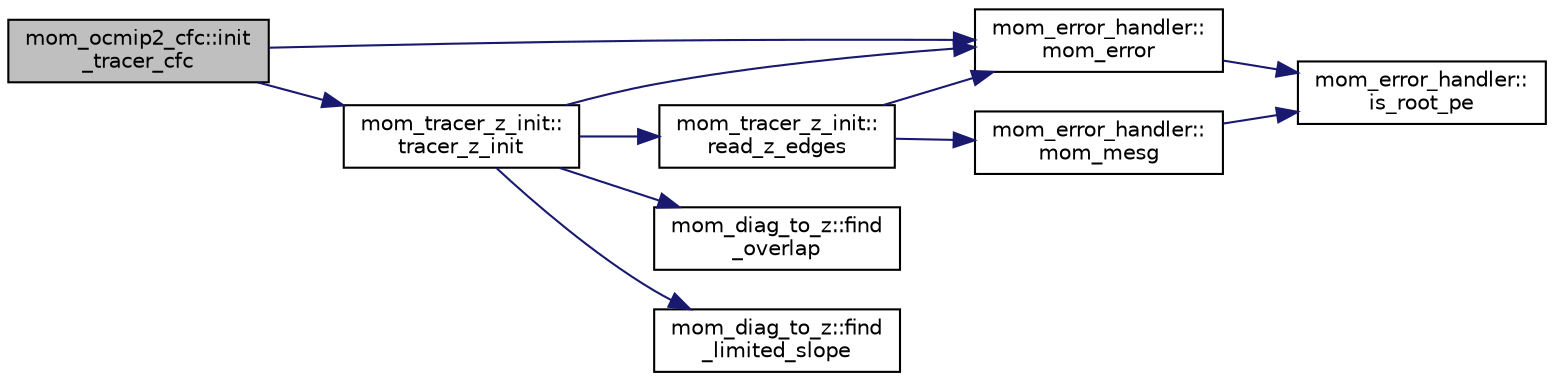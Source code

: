 digraph "mom_ocmip2_cfc::init_tracer_cfc"
{
 // INTERACTIVE_SVG=YES
  edge [fontname="Helvetica",fontsize="10",labelfontname="Helvetica",labelfontsize="10"];
  node [fontname="Helvetica",fontsize="10",shape=record];
  rankdir="LR";
  Node0 [label="mom_ocmip2_cfc::init\l_tracer_cfc",height=0.2,width=0.4,color="black", fillcolor="grey75", style="filled", fontcolor="black"];
  Node0 -> Node1 [color="midnightblue",fontsize="10",style="solid",fontname="Helvetica"];
  Node1 [label="mom_error_handler::\lmom_error",height=0.2,width=0.4,color="black", fillcolor="white", style="filled",URL="$namespacemom__error__handler.html#a460cfb79a06c29fc249952c2a3710d67"];
  Node1 -> Node2 [color="midnightblue",fontsize="10",style="solid",fontname="Helvetica"];
  Node2 [label="mom_error_handler::\lis_root_pe",height=0.2,width=0.4,color="black", fillcolor="white", style="filled",URL="$namespacemom__error__handler.html#ad5f00a53059c72fe2332d1436c80ca71"];
  Node0 -> Node3 [color="midnightblue",fontsize="10",style="solid",fontname="Helvetica"];
  Node3 [label="mom_tracer_z_init::\ltracer_z_init",height=0.2,width=0.4,color="black", fillcolor="white", style="filled",URL="$namespacemom__tracer__z__init.html#a153c8859a6918fc350976a4a7c279c79"];
  Node3 -> Node4 [color="midnightblue",fontsize="10",style="solid",fontname="Helvetica"];
  Node4 [label="mom_tracer_z_init::\lread_z_edges",height=0.2,width=0.4,color="black", fillcolor="white", style="filled",URL="$namespacemom__tracer__z__init.html#a00e2eb419a924624bf8ae6d84e64ef47"];
  Node4 -> Node1 [color="midnightblue",fontsize="10",style="solid",fontname="Helvetica"];
  Node4 -> Node5 [color="midnightblue",fontsize="10",style="solid",fontname="Helvetica"];
  Node5 [label="mom_error_handler::\lmom_mesg",height=0.2,width=0.4,color="black", fillcolor="white", style="filled",URL="$namespacemom__error__handler.html#a1c462df7b61f1296407b4af51dfeceab"];
  Node5 -> Node2 [color="midnightblue",fontsize="10",style="solid",fontname="Helvetica"];
  Node3 -> Node1 [color="midnightblue",fontsize="10",style="solid",fontname="Helvetica"];
  Node3 -> Node6 [color="midnightblue",fontsize="10",style="solid",fontname="Helvetica"];
  Node6 [label="mom_diag_to_z::find\l_overlap",height=0.2,width=0.4,color="black", fillcolor="white", style="filled",URL="$namespacemom__diag__to__z.html#a7bb6af99ccb5eb1daf7473663ca19aea",tooltip="This subroutine determines the layers bounded by interfaces e that overlap with the depth range betwe..."];
  Node3 -> Node7 [color="midnightblue",fontsize="10",style="solid",fontname="Helvetica"];
  Node7 [label="mom_diag_to_z::find\l_limited_slope",height=0.2,width=0.4,color="black", fillcolor="white", style="filled",URL="$namespacemom__diag__to__z.html#a55f6203cfb483bb62c543f689ab30741",tooltip="This subroutine determines a limited slope for val to be advected with a piecewise limited scheme..."];
}
